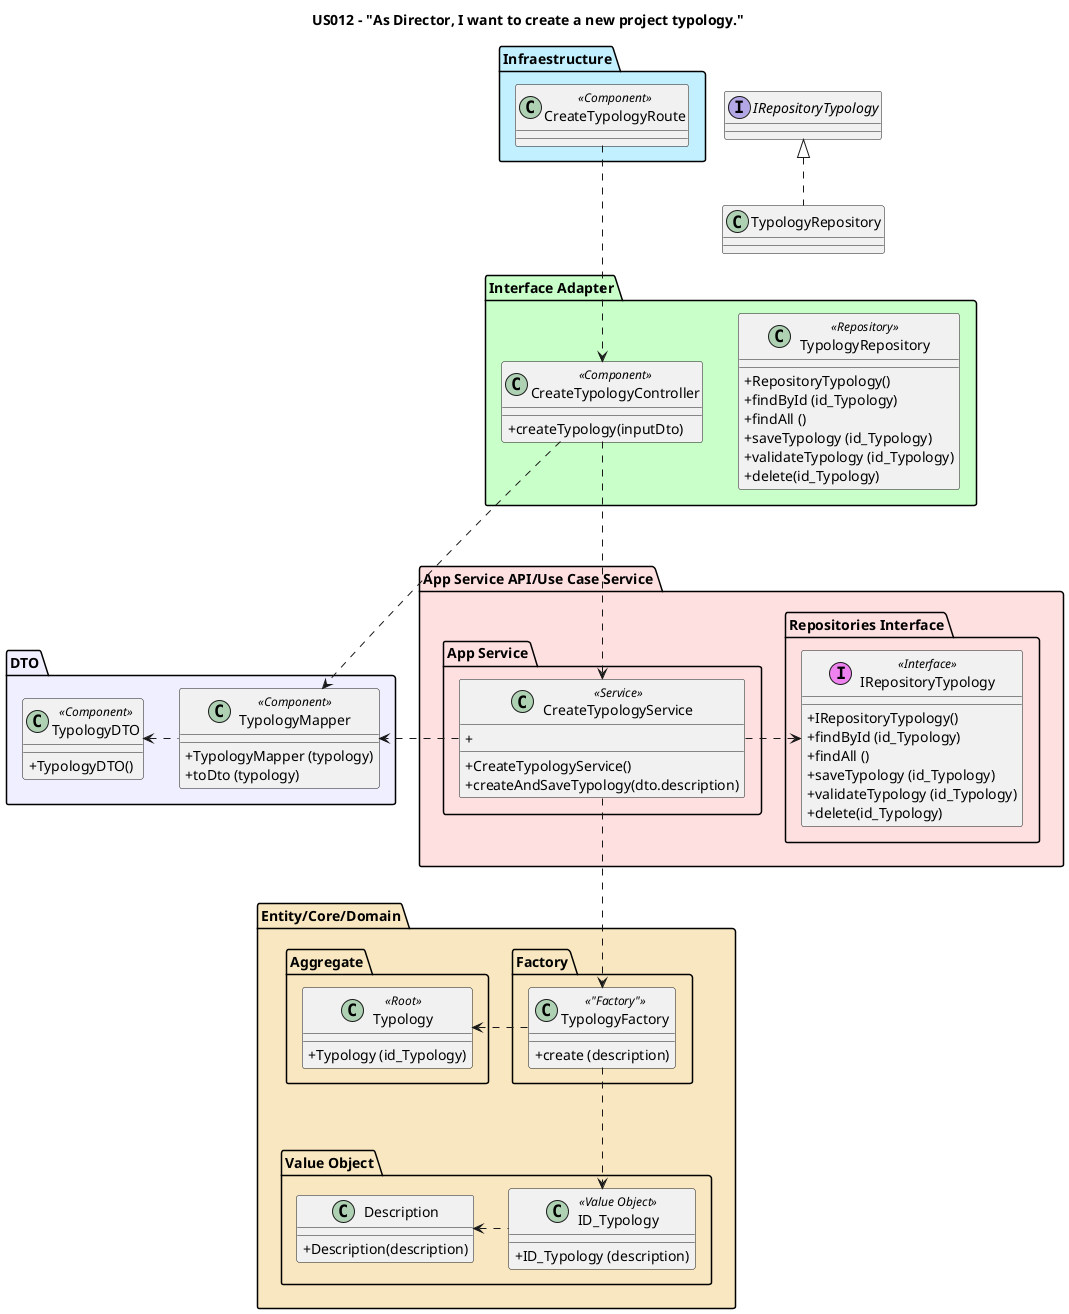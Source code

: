 @startuml

skinparam classAttributeIconSize 0

title US012 - "As Director, I want to create a new project typology."

package "Infraestructure" #application {
    class CreateTypologyRoute <<Component>>{
    }
}

package "Interface Adapter" #technology {
    class CreateTypologyController <<Component>>{
    +createTypology(inputDto)
    }

    class TypologyRepository <<Repository>>{
    +RepositoryTypology()
    +findById (id_Typology)
    +findAll ()
    +saveTypology (id_Typology)
    +validateTypology (id_Typology)
    +delete(id_Typology)
    }
}

package "DTO" #motivation {
    class TypologyDTO <<Component>> {
    +TypologyDTO()
    }

    class TypologyMapper <<Component>> {
    +TypologyMapper (typology)
    +toDto (typology)
    }
}

package "App Service API/Use Case Service" #implementation {
    package "App Service" {
        class CreateTypologyService <<Service>>{
        +CreateTypologyService()
        +createAndSaveTypology(dto.description)
        +
        }
    }
    package "Repositories Interface" {
        class IRepositoryTypology <<(I, Violet) Interface>> {
            +IRepositoryTypology()
            +findById (id_Typology)
            +findAll ()
            +saveTypology (id_Typology)
            +validateTypology (id_Typology)
            +delete(id_Typology)
        }
    }
}


package "Entity/Core/Domain" #strategy {
    package "Factory" {
        class TypologyFactory <<"Factory">> {
        +create (description)
        }
    }
    package "Aggregate" {
        class Typology <<Root>>{
            +Typology (id_Typology)
        }
    }
    package "Value Object"  {
        class ID_Typology <<Value Object>>{
        +ID_Typology (description)
        }
        class Description {
        +Description(description)
        }
    }
}

CreateTypologyRoute -down..> CreateTypologyController
CreateTypologyController -down..> CreateTypologyService
CreateTypologyController -right..> TypologyMapper
CreateTypologyService -right..> TypologyMapper
TypologyMapper -left..>TypologyDTO
CreateTypologyService -down..> TypologyFactory
TypologyFactory -left..> Typology
CreateTypologyService -right..> IRepositoryTypology
IRepositoryTypology -up[hidden]..> TypologyRepository
class TypologyRepository implements IRepositoryTypology
TypologyFactory -down..> ID_Typology
ID_Typology -left..> Description

@enduml